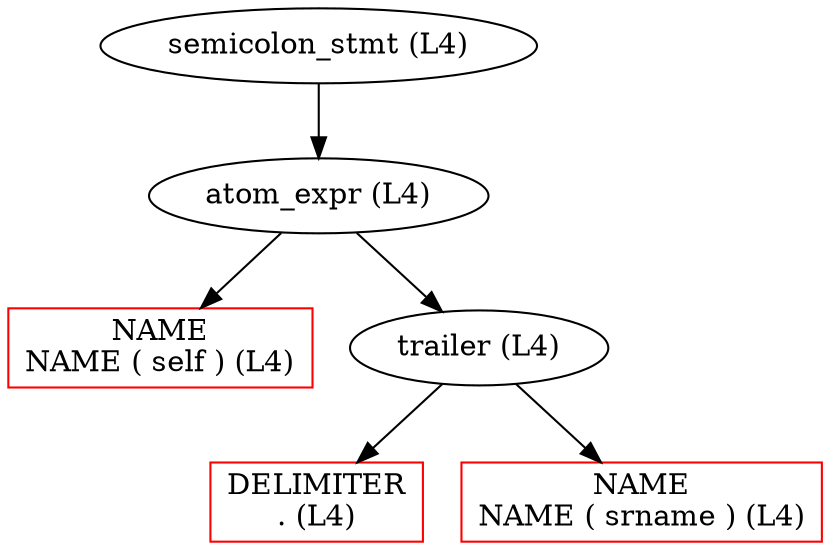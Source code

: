 digraph ast {
node1[label = "semicolon_stmt (L4)"];
node2[label = "atom_expr (L4)"];
node3[label = "NAME
NAME ( self ) (L4)", shape = rectangle, color = red];
node4[label = "trailer (L4)"];
node5[label = "DELIMITER
. (L4)", shape = rectangle, color = red];
node6[label = "NAME
NAME ( srname ) (L4)", shape = rectangle, color = red];

node1 -> node2;
node2 -> node3;
node2 -> node4;
node4 -> node5;
node4 -> node6;
}